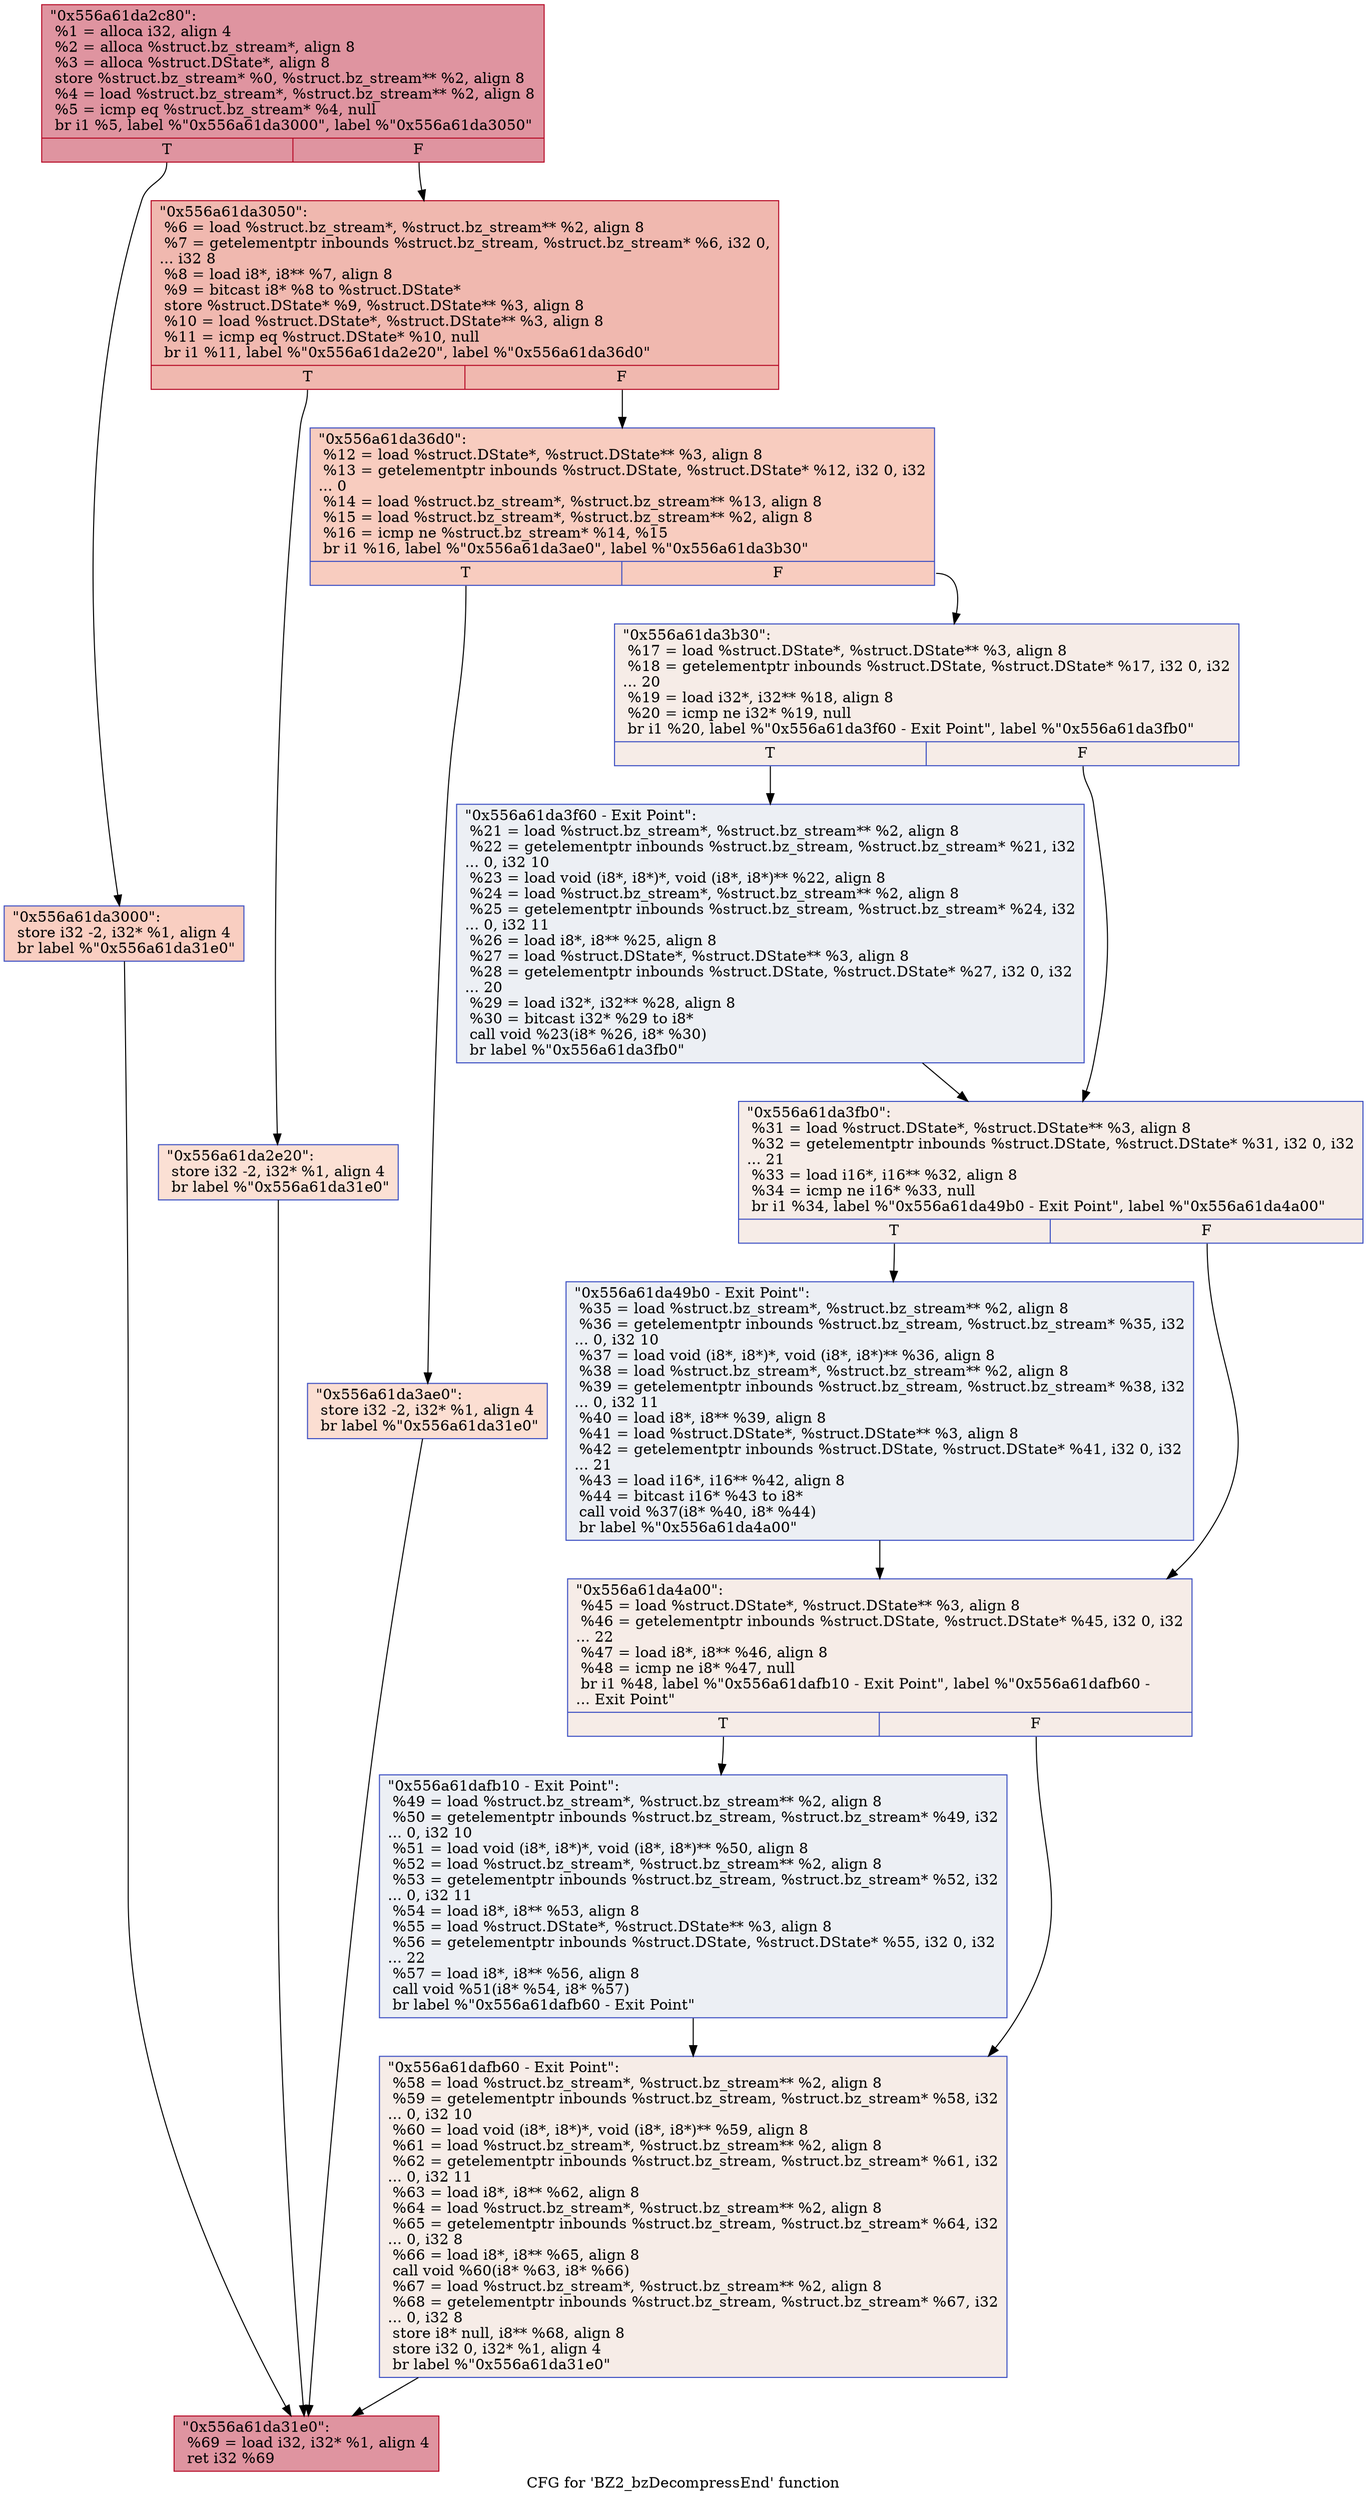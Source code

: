 digraph "CFG for 'BZ2_bzDecompressEnd' function" {
	label="CFG for 'BZ2_bzDecompressEnd' function";

	Node0x556a61da2c80 [shape=record,color="#b70d28ff", style=filled, fillcolor="#b70d2870",label="{\"0x556a61da2c80\":\l  %1 = alloca i32, align 4\l  %2 = alloca %struct.bz_stream*, align 8\l  %3 = alloca %struct.DState*, align 8\l  store %struct.bz_stream* %0, %struct.bz_stream** %2, align 8\l  %4 = load %struct.bz_stream*, %struct.bz_stream** %2, align 8\l  %5 = icmp eq %struct.bz_stream* %4, null\l  br i1 %5, label %\"0x556a61da3000\", label %\"0x556a61da3050\"\l|{<s0>T|<s1>F}}"];
	Node0x556a61da2c80:s0 -> Node0x556a61da3000;
	Node0x556a61da2c80:s1 -> Node0x556a61da3050;
	Node0x556a61da3000 [shape=record,color="#3d50c3ff", style=filled, fillcolor="#f2907270",label="{\"0x556a61da3000\":                                 \l  store i32 -2, i32* %1, align 4\l  br label %\"0x556a61da31e0\"\l}"];
	Node0x556a61da3000 -> Node0x556a61da31e0;
	Node0x556a61da3050 [shape=record,color="#b70d28ff", style=filled, fillcolor="#dc5d4a70",label="{\"0x556a61da3050\":                                 \l  %6 = load %struct.bz_stream*, %struct.bz_stream** %2, align 8\l  %7 = getelementptr inbounds %struct.bz_stream, %struct.bz_stream* %6, i32 0,\l... i32 8\l  %8 = load i8*, i8** %7, align 8\l  %9 = bitcast i8* %8 to %struct.DState*\l  store %struct.DState* %9, %struct.DState** %3, align 8\l  %10 = load %struct.DState*, %struct.DState** %3, align 8\l  %11 = icmp eq %struct.DState* %10, null\l  br i1 %11, label %\"0x556a61da2e20\", label %\"0x556a61da36d0\"\l|{<s0>T|<s1>F}}"];
	Node0x556a61da3050:s0 -> Node0x556a61da2e20;
	Node0x556a61da3050:s1 -> Node0x556a61da36d0;
	Node0x556a61da2e20 [shape=record,color="#3d50c3ff", style=filled, fillcolor="#f7b99e70",label="{\"0x556a61da2e20\":                                 \l  store i32 -2, i32* %1, align 4\l  br label %\"0x556a61da31e0\"\l}"];
	Node0x556a61da2e20 -> Node0x556a61da31e0;
	Node0x556a61da36d0 [shape=record,color="#3d50c3ff", style=filled, fillcolor="#f08b6e70",label="{\"0x556a61da36d0\":                                 \l  %12 = load %struct.DState*, %struct.DState** %3, align 8\l  %13 = getelementptr inbounds %struct.DState, %struct.DState* %12, i32 0, i32\l... 0\l  %14 = load %struct.bz_stream*, %struct.bz_stream** %13, align 8\l  %15 = load %struct.bz_stream*, %struct.bz_stream** %2, align 8\l  %16 = icmp ne %struct.bz_stream* %14, %15\l  br i1 %16, label %\"0x556a61da3ae0\", label %\"0x556a61da3b30\"\l|{<s0>T|<s1>F}}"];
	Node0x556a61da36d0:s0 -> Node0x556a61da3ae0;
	Node0x556a61da36d0:s1 -> Node0x556a61da3b30;
	Node0x556a61da3ae0 [shape=record,color="#3d50c3ff", style=filled, fillcolor="#f7b59970",label="{\"0x556a61da3ae0\":                                 \l  store i32 -2, i32* %1, align 4\l  br label %\"0x556a61da31e0\"\l}"];
	Node0x556a61da3ae0 -> Node0x556a61da31e0;
	Node0x556a61da3b30 [shape=record,color="#3d50c3ff", style=filled, fillcolor="#ead5c970",label="{\"0x556a61da3b30\":                                 \l  %17 = load %struct.DState*, %struct.DState** %3, align 8\l  %18 = getelementptr inbounds %struct.DState, %struct.DState* %17, i32 0, i32\l... 20\l  %19 = load i32*, i32** %18, align 8\l  %20 = icmp ne i32* %19, null\l  br i1 %20, label %\"0x556a61da3f60 - Exit Point\", label %\"0x556a61da3fb0\"\l|{<s0>T|<s1>F}}"];
	Node0x556a61da3b30:s0 -> Node0x556a61da3f60;
	Node0x556a61da3b30:s1 -> Node0x556a61da3fb0;
	Node0x556a61da3f60 [shape=record,color="#3d50c3ff", style=filled, fillcolor="#d4dbe670",label="{\"0x556a61da3f60 - Exit Point\":                    \l  %21 = load %struct.bz_stream*, %struct.bz_stream** %2, align 8\l  %22 = getelementptr inbounds %struct.bz_stream, %struct.bz_stream* %21, i32\l... 0, i32 10\l  %23 = load void (i8*, i8*)*, void (i8*, i8*)** %22, align 8\l  %24 = load %struct.bz_stream*, %struct.bz_stream** %2, align 8\l  %25 = getelementptr inbounds %struct.bz_stream, %struct.bz_stream* %24, i32\l... 0, i32 11\l  %26 = load i8*, i8** %25, align 8\l  %27 = load %struct.DState*, %struct.DState** %3, align 8\l  %28 = getelementptr inbounds %struct.DState, %struct.DState* %27, i32 0, i32\l... 20\l  %29 = load i32*, i32** %28, align 8\l  %30 = bitcast i32* %29 to i8*\l  call void %23(i8* %26, i8* %30)\l  br label %\"0x556a61da3fb0\"\l}"];
	Node0x556a61da3f60 -> Node0x556a61da3fb0;
	Node0x556a61da3fb0 [shape=record,color="#3d50c3ff", style=filled, fillcolor="#ead5c970",label="{\"0x556a61da3fb0\":                                 \l  %31 = load %struct.DState*, %struct.DState** %3, align 8\l  %32 = getelementptr inbounds %struct.DState, %struct.DState* %31, i32 0, i32\l... 21\l  %33 = load i16*, i16** %32, align 8\l  %34 = icmp ne i16* %33, null\l  br i1 %34, label %\"0x556a61da49b0 - Exit Point\", label %\"0x556a61da4a00\"\l|{<s0>T|<s1>F}}"];
	Node0x556a61da3fb0:s0 -> Node0x556a61da49b0;
	Node0x556a61da3fb0:s1 -> Node0x556a61da4a00;
	Node0x556a61da49b0 [shape=record,color="#3d50c3ff", style=filled, fillcolor="#d4dbe670",label="{\"0x556a61da49b0 - Exit Point\":                    \l  %35 = load %struct.bz_stream*, %struct.bz_stream** %2, align 8\l  %36 = getelementptr inbounds %struct.bz_stream, %struct.bz_stream* %35, i32\l... 0, i32 10\l  %37 = load void (i8*, i8*)*, void (i8*, i8*)** %36, align 8\l  %38 = load %struct.bz_stream*, %struct.bz_stream** %2, align 8\l  %39 = getelementptr inbounds %struct.bz_stream, %struct.bz_stream* %38, i32\l... 0, i32 11\l  %40 = load i8*, i8** %39, align 8\l  %41 = load %struct.DState*, %struct.DState** %3, align 8\l  %42 = getelementptr inbounds %struct.DState, %struct.DState* %41, i32 0, i32\l... 21\l  %43 = load i16*, i16** %42, align 8\l  %44 = bitcast i16* %43 to i8*\l  call void %37(i8* %40, i8* %44)\l  br label %\"0x556a61da4a00\"\l}"];
	Node0x556a61da49b0 -> Node0x556a61da4a00;
	Node0x556a61da4a00 [shape=record,color="#3d50c3ff", style=filled, fillcolor="#ead5c970",label="{\"0x556a61da4a00\":                                 \l  %45 = load %struct.DState*, %struct.DState** %3, align 8\l  %46 = getelementptr inbounds %struct.DState, %struct.DState* %45, i32 0, i32\l... 22\l  %47 = load i8*, i8** %46, align 8\l  %48 = icmp ne i8* %47, null\l  br i1 %48, label %\"0x556a61dafb10 - Exit Point\", label %\"0x556a61dafb60 -\l... Exit Point\"\l|{<s0>T|<s1>F}}"];
	Node0x556a61da4a00:s0 -> Node0x556a61dafb10;
	Node0x556a61da4a00:s1 -> Node0x556a61dafb60;
	Node0x556a61dafb10 [shape=record,color="#3d50c3ff", style=filled, fillcolor="#d4dbe670",label="{\"0x556a61dafb10 - Exit Point\":                    \l  %49 = load %struct.bz_stream*, %struct.bz_stream** %2, align 8\l  %50 = getelementptr inbounds %struct.bz_stream, %struct.bz_stream* %49, i32\l... 0, i32 10\l  %51 = load void (i8*, i8*)*, void (i8*, i8*)** %50, align 8\l  %52 = load %struct.bz_stream*, %struct.bz_stream** %2, align 8\l  %53 = getelementptr inbounds %struct.bz_stream, %struct.bz_stream* %52, i32\l... 0, i32 11\l  %54 = load i8*, i8** %53, align 8\l  %55 = load %struct.DState*, %struct.DState** %3, align 8\l  %56 = getelementptr inbounds %struct.DState, %struct.DState* %55, i32 0, i32\l... 22\l  %57 = load i8*, i8** %56, align 8\l  call void %51(i8* %54, i8* %57)\l  br label %\"0x556a61dafb60 - Exit Point\"\l}"];
	Node0x556a61dafb10 -> Node0x556a61dafb60;
	Node0x556a61dafb60 [shape=record,color="#3d50c3ff", style=filled, fillcolor="#ead5c970",label="{\"0x556a61dafb60 - Exit Point\":                    \l  %58 = load %struct.bz_stream*, %struct.bz_stream** %2, align 8\l  %59 = getelementptr inbounds %struct.bz_stream, %struct.bz_stream* %58, i32\l... 0, i32 10\l  %60 = load void (i8*, i8*)*, void (i8*, i8*)** %59, align 8\l  %61 = load %struct.bz_stream*, %struct.bz_stream** %2, align 8\l  %62 = getelementptr inbounds %struct.bz_stream, %struct.bz_stream* %61, i32\l... 0, i32 11\l  %63 = load i8*, i8** %62, align 8\l  %64 = load %struct.bz_stream*, %struct.bz_stream** %2, align 8\l  %65 = getelementptr inbounds %struct.bz_stream, %struct.bz_stream* %64, i32\l... 0, i32 8\l  %66 = load i8*, i8** %65, align 8\l  call void %60(i8* %63, i8* %66)\l  %67 = load %struct.bz_stream*, %struct.bz_stream** %2, align 8\l  %68 = getelementptr inbounds %struct.bz_stream, %struct.bz_stream* %67, i32\l... 0, i32 8\l  store i8* null, i8** %68, align 8\l  store i32 0, i32* %1, align 4\l  br label %\"0x556a61da31e0\"\l}"];
	Node0x556a61dafb60 -> Node0x556a61da31e0;
	Node0x556a61da31e0 [shape=record,color="#b70d28ff", style=filled, fillcolor="#b70d2870",label="{\"0x556a61da31e0\":                                 \l  %69 = load i32, i32* %1, align 4\l  ret i32 %69\l}"];
}
